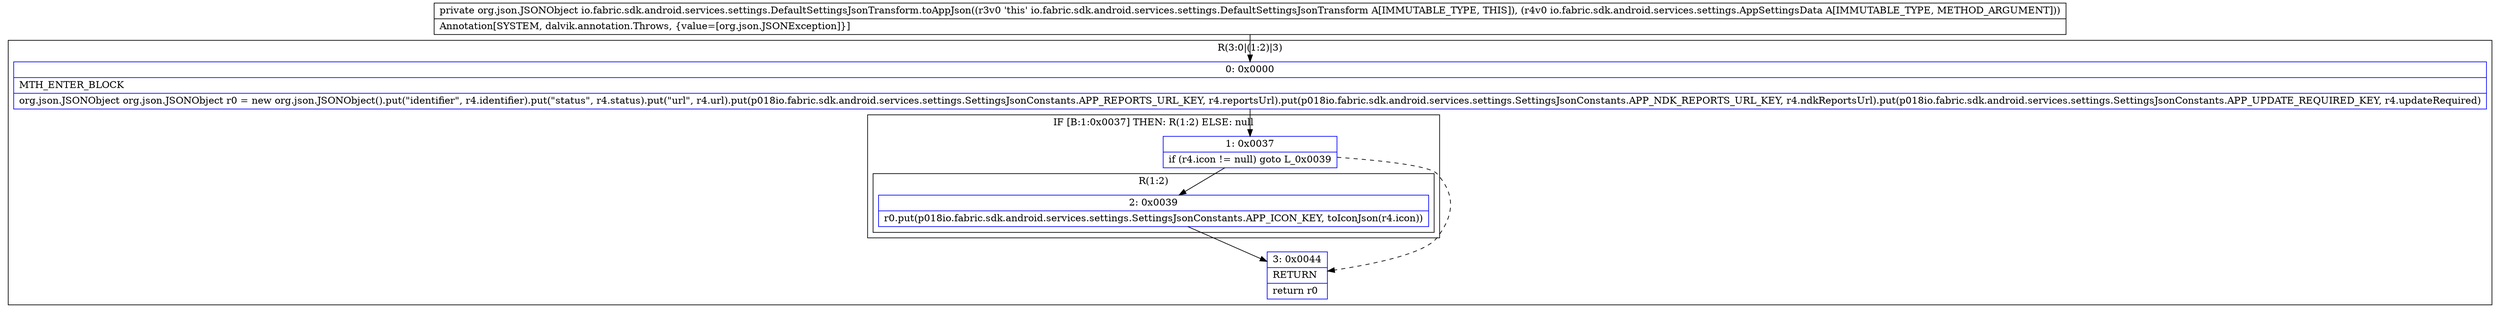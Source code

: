 digraph "CFG forio.fabric.sdk.android.services.settings.DefaultSettingsJsonTransform.toAppJson(Lio\/fabric\/sdk\/android\/services\/settings\/AppSettingsData;)Lorg\/json\/JSONObject;" {
subgraph cluster_Region_1347907456 {
label = "R(3:0|(1:2)|3)";
node [shape=record,color=blue];
Node_0 [shape=record,label="{0\:\ 0x0000|MTH_ENTER_BLOCK\l|org.json.JSONObject org.json.JSONObject r0 = new org.json.JSONObject().put(\"identifier\", r4.identifier).put(\"status\", r4.status).put(\"url\", r4.url).put(p018io.fabric.sdk.android.services.settings.SettingsJsonConstants.APP_REPORTS_URL_KEY, r4.reportsUrl).put(p018io.fabric.sdk.android.services.settings.SettingsJsonConstants.APP_NDK_REPORTS_URL_KEY, r4.ndkReportsUrl).put(p018io.fabric.sdk.android.services.settings.SettingsJsonConstants.APP_UPDATE_REQUIRED_KEY, r4.updateRequired)\l}"];
subgraph cluster_IfRegion_136951398 {
label = "IF [B:1:0x0037] THEN: R(1:2) ELSE: null";
node [shape=record,color=blue];
Node_1 [shape=record,label="{1\:\ 0x0037|if (r4.icon != null) goto L_0x0039\l}"];
subgraph cluster_Region_1667002154 {
label = "R(1:2)";
node [shape=record,color=blue];
Node_2 [shape=record,label="{2\:\ 0x0039|r0.put(p018io.fabric.sdk.android.services.settings.SettingsJsonConstants.APP_ICON_KEY, toIconJson(r4.icon))\l}"];
}
}
Node_3 [shape=record,label="{3\:\ 0x0044|RETURN\l|return r0\l}"];
}
MethodNode[shape=record,label="{private org.json.JSONObject io.fabric.sdk.android.services.settings.DefaultSettingsJsonTransform.toAppJson((r3v0 'this' io.fabric.sdk.android.services.settings.DefaultSettingsJsonTransform A[IMMUTABLE_TYPE, THIS]), (r4v0 io.fabric.sdk.android.services.settings.AppSettingsData A[IMMUTABLE_TYPE, METHOD_ARGUMENT]))  | Annotation[SYSTEM, dalvik.annotation.Throws, \{value=[org.json.JSONException]\}]\l}"];
MethodNode -> Node_0;
Node_0 -> Node_1;
Node_1 -> Node_2;
Node_1 -> Node_3[style=dashed];
Node_2 -> Node_3;
}

